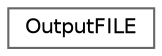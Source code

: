 digraph "Graphical Class Hierarchy"
{
 // LATEX_PDF_SIZE
  bgcolor="transparent";
  edge [fontname=Helvetica,fontsize=10,labelfontname=Helvetica,labelfontsize=10];
  node [fontname=Helvetica,fontsize=10,shape=box,height=0.2,width=0.4];
  rankdir="LR";
  Node0 [id="Node000000",label="OutputFILE",height=0.2,width=0.4,color="grey40", fillcolor="white", style="filled",URL="$struct_output_f_i_l_e.html",tooltip=" "];
}
